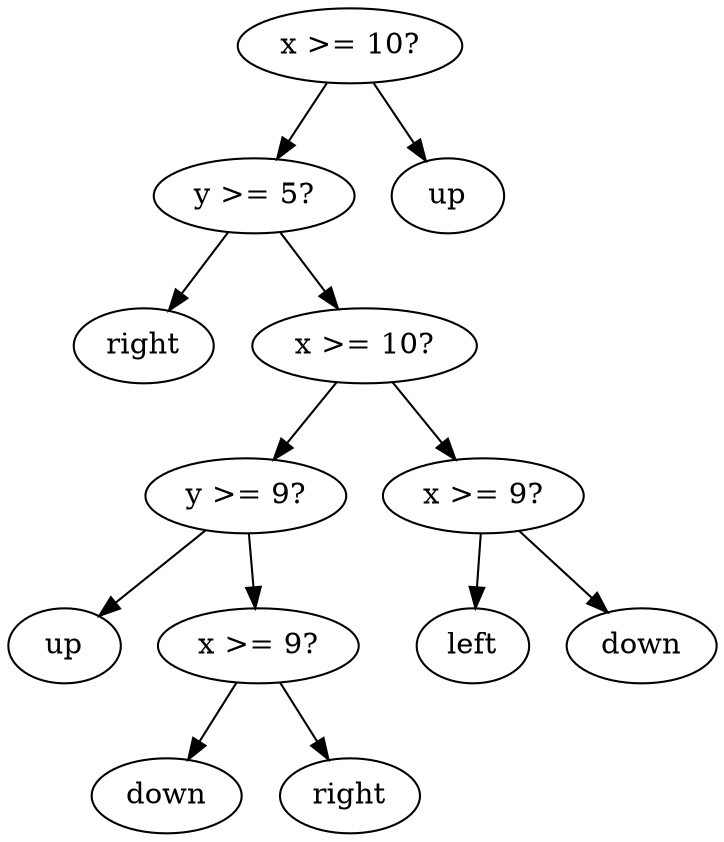 digraph tree {
    "0x0" [label="x >= 10?"];
    "0x1" [label="y >= 5?"];
    "0x2" [label="right"];
    "0x3" [label="x >= 10?"];
    "0x4" [label="y >= 9?"];
    "0x5" [label="up"];
    "0x6" [label="x >= 9?"];
    "0x7" [label="down"];
    "0x8" [label="right"];
    "0x9" [label="x >= 9?"];
    "0xa" [label="left"];
    "0xb" [label="down"];
    "0xc" [label="up"];
    "0x0" -> "0x1";
    "0x0" -> "0xc";
    "0x1" -> "0x2";
    "0x1" -> "0x3";
    "0x3" -> "0x4";
    "0x3" -> "0x9";
    "0x4" -> "0x5";
    "0x4" -> "0x6";
    "0x6" -> "0x7";
    "0x6" -> "0x8";
    "0x9" -> "0xa";
    "0x9" -> "0xb";
}
